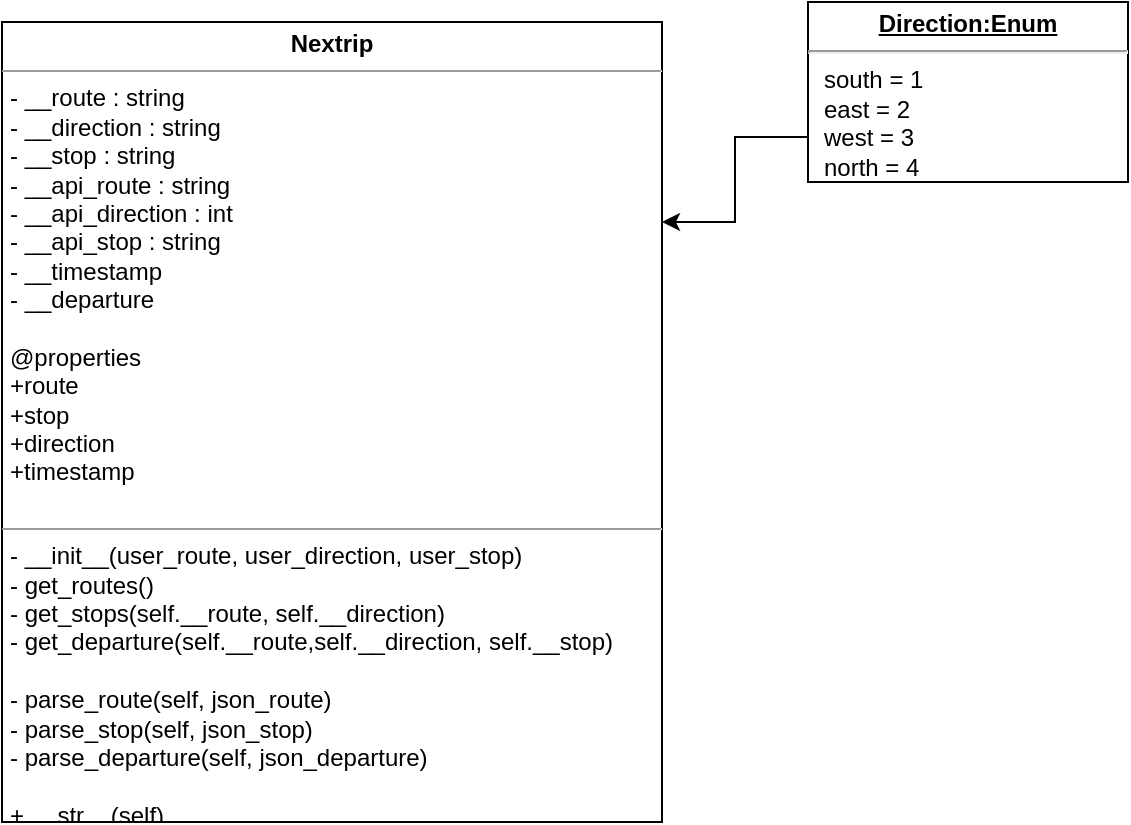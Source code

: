 <mxfile version="12.5.6" type="device"><diagram id="C5RBs43oDa-KdzZeNtuy" name="Page-1"><mxGraphModel dx="1422" dy="735" grid="1" gridSize="10" guides="1" tooltips="1" connect="1" arrows="1" fold="1" page="1" pageScale="1" pageWidth="827" pageHeight="1169" math="0" shadow="0"><root><mxCell id="WIyWlLk6GJQsqaUBKTNV-0"/><mxCell id="WIyWlLk6GJQsqaUBKTNV-1" parent="WIyWlLk6GJQsqaUBKTNV-0"/><mxCell id="4Jb8JX7nirPmbnIBIoWu-1" value="&lt;p style=&quot;margin: 0px ; margin-top: 4px ; text-align: center&quot;&gt;&lt;b&gt;Nextrip&lt;/b&gt;&lt;/p&gt;&lt;hr size=&quot;1&quot;&gt;&lt;p style=&quot;margin: 0px ; margin-left: 4px&quot;&gt;- __route : string&lt;/p&gt;&lt;p style=&quot;margin: 0px ; margin-left: 4px&quot;&gt;- __direction : string&lt;/p&gt;&lt;p style=&quot;margin: 0px ; margin-left: 4px&quot;&gt;- __stop : string&lt;/p&gt;&lt;p style=&quot;margin: 0px ; margin-left: 4px&quot;&gt;- __api_route : string&lt;/p&gt;&lt;p style=&quot;margin: 0px ; margin-left: 4px&quot;&gt;- __api_direction : int&lt;/p&gt;&lt;p style=&quot;margin: 0px ; margin-left: 4px&quot;&gt;- __api_stop : string&lt;/p&gt;&lt;p style=&quot;margin: 0px ; margin-left: 4px&quot;&gt;&lt;span style=&quot;background-color: rgb(255 , 255 , 255)&quot;&gt;- __timestamp&lt;/span&gt;&lt;/p&gt;&lt;p style=&quot;margin: 0px ; margin-left: 4px&quot;&gt;&lt;span style=&quot;background-color: rgb(255 , 255 , 255)&quot;&gt;- __departure&lt;/span&gt;&lt;/p&gt;&lt;p style=&quot;margin: 0px ; margin-left: 4px&quot;&gt;&lt;span style=&quot;background-color: rgb(255 , 255 , 255)&quot;&gt;&lt;br&gt;&lt;/span&gt;&lt;/p&gt;&lt;p style=&quot;margin: 0px ; margin-left: 4px&quot;&gt;&lt;span style=&quot;background-color: rgb(255 , 255 , 255)&quot;&gt;@properties&lt;/span&gt;&lt;/p&gt;&lt;p style=&quot;margin: 0px ; margin-left: 4px&quot;&gt;&lt;span style=&quot;background-color: rgb(255 , 255 , 255)&quot;&gt;+route&lt;/span&gt;&lt;/p&gt;&lt;p style=&quot;margin: 0px ; margin-left: 4px&quot;&gt;&lt;span style=&quot;background-color: rgb(255 , 255 , 255)&quot;&gt;+stop&lt;/span&gt;&lt;/p&gt;&lt;p style=&quot;margin: 0px ; margin-left: 4px&quot;&gt;&lt;span style=&quot;background-color: rgb(255 , 255 , 255)&quot;&gt;+direction&lt;/span&gt;&lt;/p&gt;&lt;p style=&quot;margin: 0px ; margin-left: 4px&quot;&gt;&lt;span style=&quot;background-color: rgb(255 , 255 , 255)&quot;&gt;+timestamp&lt;/span&gt;&lt;/p&gt;&lt;p style=&quot;margin: 0px ; margin-left: 4px&quot;&gt;&lt;span style=&quot;background-color: rgb(199 , 199 , 199)&quot;&gt;&lt;br&gt;&lt;/span&gt;&lt;/p&gt;&lt;hr size=&quot;1&quot;&gt;&lt;p style=&quot;margin: 0px ; margin-left: 4px&quot;&gt;- __init__(user_route, user_direction, user_stop)&lt;/p&gt;&lt;p style=&quot;margin: 0px ; margin-left: 4px&quot;&gt;- get_routes()&lt;/p&gt;&lt;p style=&quot;margin: 0px ; margin-left: 4px&quot;&gt;- get_stops(self.__route, self.__direction)&lt;/p&gt;&lt;p style=&quot;margin: 0px ; margin-left: 4px&quot;&gt;- get_departure(self.__route,self.__direction, self.__stop)&lt;/p&gt;&lt;p style=&quot;margin: 0px ; margin-left: 4px&quot;&gt;&lt;br&gt;&lt;/p&gt;&lt;p style=&quot;margin: 0px ; margin-left: 4px&quot;&gt;- parse_route(self, json_route)&lt;/p&gt;&lt;p style=&quot;margin: 0px ; margin-left: 4px&quot;&gt;- parse_stop(self, json_stop)&lt;/p&gt;&lt;p style=&quot;margin: 0px ; margin-left: 4px&quot;&gt;- parse_departure(self, json_departure)&lt;/p&gt;&lt;p style=&quot;margin: 0px ; margin-left: 4px&quot;&gt;&lt;br&gt;&lt;/p&gt;&lt;p style=&quot;margin: 0px ; margin-left: 4px&quot;&gt;+ __str__(self)&lt;/p&gt;&lt;p style=&quot;margin: 0px ; margin-left: 4px&quot;&gt;&lt;br&gt;&lt;/p&gt;" style="verticalAlign=top;align=left;overflow=fill;fontSize=12;fontFamily=Helvetica;html=1;" parent="WIyWlLk6GJQsqaUBKTNV-1" vertex="1"><mxGeometry x="110" y="160" width="330" height="400" as="geometry"/></mxCell><mxCell id="4Jb8JX7nirPmbnIBIoWu-3" style="edgeStyle=orthogonalEdgeStyle;rounded=0;orthogonalLoop=1;jettySize=auto;html=1;exitX=0;exitY=0.75;exitDx=0;exitDy=0;entryX=1;entryY=0.25;entryDx=0;entryDy=0;" parent="WIyWlLk6GJQsqaUBKTNV-1" source="4Jb8JX7nirPmbnIBIoWu-2" target="4Jb8JX7nirPmbnIBIoWu-1" edge="1"><mxGeometry relative="1" as="geometry"/></mxCell><mxCell id="4Jb8JX7nirPmbnIBIoWu-2" value="&lt;p style=&quot;margin: 0px ; margin-top: 4px ; text-align: center ; text-decoration: underline&quot;&gt;&lt;b&gt;Direction:Enum&lt;/b&gt;&lt;/p&gt;&lt;hr&gt;&lt;p style=&quot;margin: 0px ; margin-left: 8px&quot;&gt;south = 1&lt;br&gt;east = 2&lt;/p&gt;&lt;p style=&quot;margin: 0px ; margin-left: 8px&quot;&gt;west = 3&lt;/p&gt;&lt;p style=&quot;margin: 0px ; margin-left: 8px&quot;&gt;north = 4&lt;/p&gt;" style="verticalAlign=top;align=left;overflow=fill;fontSize=12;fontFamily=Helvetica;html=1;" parent="WIyWlLk6GJQsqaUBKTNV-1" vertex="1"><mxGeometry x="513" y="150" width="160" height="90" as="geometry"/></mxCell></root></mxGraphModel></diagram></mxfile>